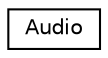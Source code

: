 digraph "Graphical Class Hierarchy"
{
  edge [fontname="Helvetica",fontsize="10",labelfontname="Helvetica",labelfontsize="10"];
  node [fontname="Helvetica",fontsize="10",shape=record];
  rankdir="LR";
  Node0 [label="Audio",height=0.2,width=0.4,color="black", fillcolor="white", style="filled",URL="$d7/ddb/classAudio.html",tooltip="This is the audio class, and it is the object that holds the information about each file..."];
}
